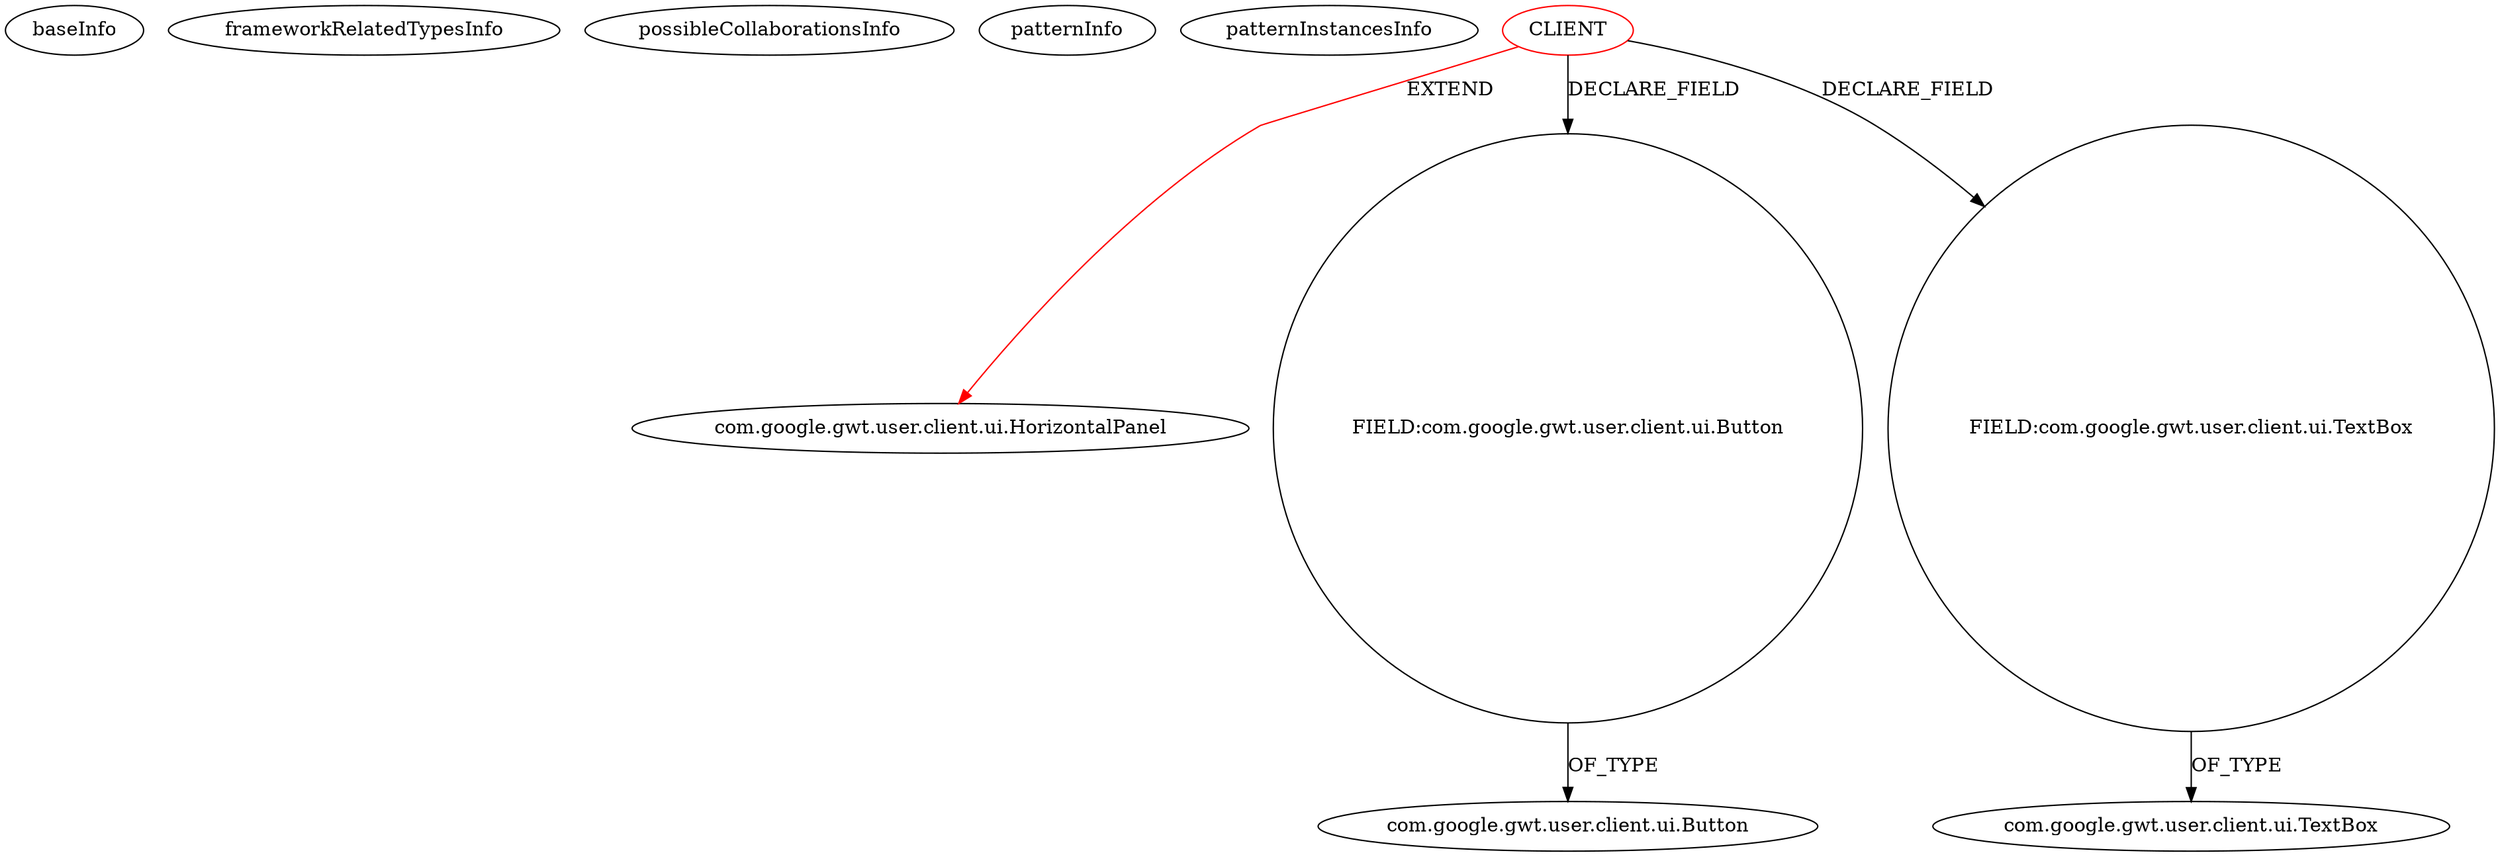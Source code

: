 digraph {
baseInfo[graphId=244,category="pattern",isAnonymous=false,possibleRelation=false]
frameworkRelatedTypesInfo[0="com.google.gwt.user.client.ui.HorizontalPanel"]
possibleCollaborationsInfo[]
patternInfo[frequency=2.0,patternRootClient=0]
patternInstancesInfo[0="xephoid-YS~/xephoid-YS/YS-master/src/com/ionmarkgames/ys/client/ui/NameInqueryPanel.java~NameInqueryPanel~4700",1="lptr-csopibeszi~/lptr-csopibeszi/csopibeszi-master/src/main/java/hu/lptr/test/gae/csopibeszi/client/ui/MessageForm.java~MessageForm~3637"]
1[label="com.google.gwt.user.client.ui.HorizontalPanel",vertexType="FRAMEWORK_CLASS_TYPE",isFrameworkType=false]
0[label="CLIENT",vertexType="ROOT_CLIENT_CLASS_DECLARATION",isFrameworkType=false,color=red]
2[label="FIELD:com.google.gwt.user.client.ui.Button",vertexType="FIELD_DECLARATION",isFrameworkType=false,shape=circle]
3[label="com.google.gwt.user.client.ui.Button",vertexType="FRAMEWORK_CLASS_TYPE",isFrameworkType=false]
4[label="FIELD:com.google.gwt.user.client.ui.TextBox",vertexType="FIELD_DECLARATION",isFrameworkType=false,shape=circle]
5[label="com.google.gwt.user.client.ui.TextBox",vertexType="FRAMEWORK_CLASS_TYPE",isFrameworkType=false]
0->1[label="EXTEND",color=red]
0->2[label="DECLARE_FIELD"]
2->3[label="OF_TYPE"]
0->4[label="DECLARE_FIELD"]
4->5[label="OF_TYPE"]
}
